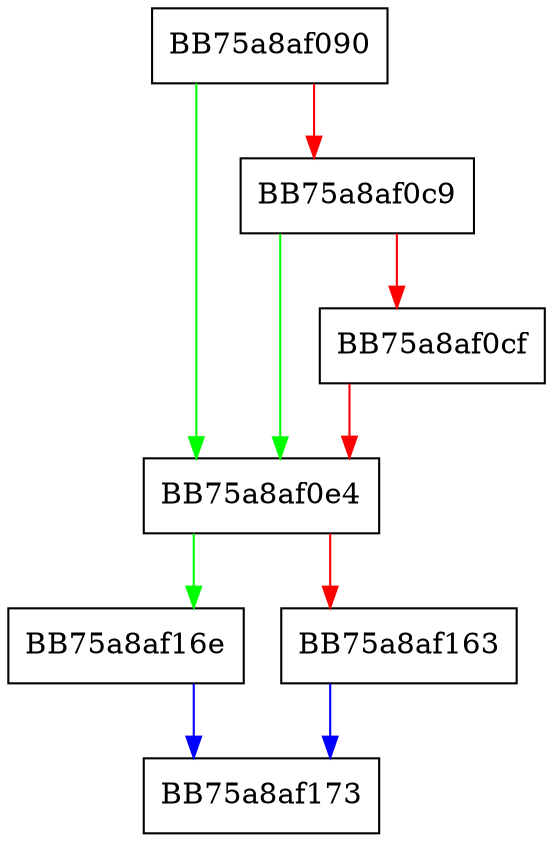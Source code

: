 digraph ServerGlobalCallbackCloudRequest {
  node [shape="box"];
  graph [splines=ortho];
  BB75a8af090 -> BB75a8af0e4 [color="green"];
  BB75a8af090 -> BB75a8af0c9 [color="red"];
  BB75a8af0c9 -> BB75a8af0e4 [color="green"];
  BB75a8af0c9 -> BB75a8af0cf [color="red"];
  BB75a8af0cf -> BB75a8af0e4 [color="red"];
  BB75a8af0e4 -> BB75a8af16e [color="green"];
  BB75a8af0e4 -> BB75a8af163 [color="red"];
  BB75a8af163 -> BB75a8af173 [color="blue"];
  BB75a8af16e -> BB75a8af173 [color="blue"];
}